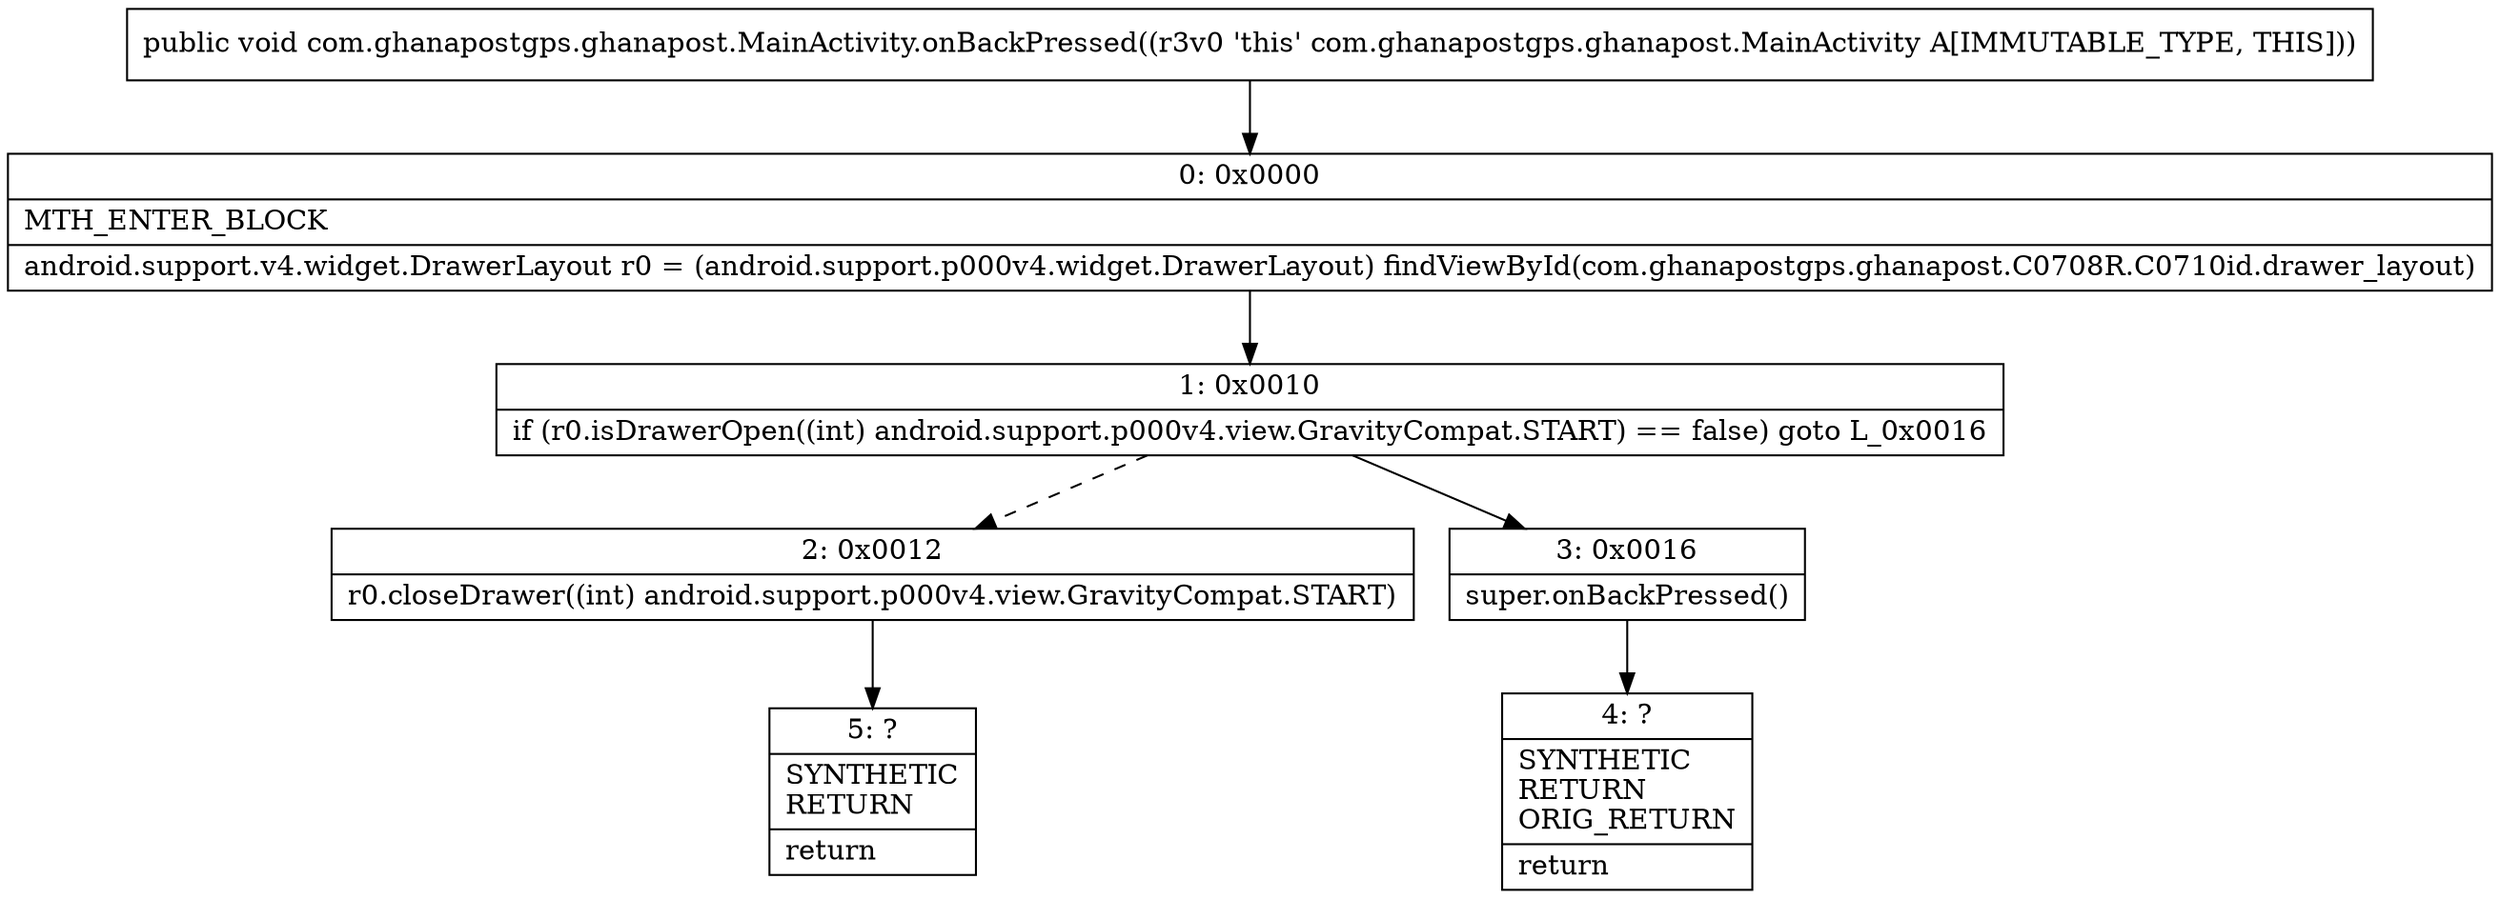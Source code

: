 digraph "CFG forcom.ghanapostgps.ghanapost.MainActivity.onBackPressed()V" {
Node_0 [shape=record,label="{0\:\ 0x0000|MTH_ENTER_BLOCK\l|android.support.v4.widget.DrawerLayout r0 = (android.support.p000v4.widget.DrawerLayout) findViewById(com.ghanapostgps.ghanapost.C0708R.C0710id.drawer_layout)\l}"];
Node_1 [shape=record,label="{1\:\ 0x0010|if (r0.isDrawerOpen((int) android.support.p000v4.view.GravityCompat.START) == false) goto L_0x0016\l}"];
Node_2 [shape=record,label="{2\:\ 0x0012|r0.closeDrawer((int) android.support.p000v4.view.GravityCompat.START)\l}"];
Node_3 [shape=record,label="{3\:\ 0x0016|super.onBackPressed()\l}"];
Node_4 [shape=record,label="{4\:\ ?|SYNTHETIC\lRETURN\lORIG_RETURN\l|return\l}"];
Node_5 [shape=record,label="{5\:\ ?|SYNTHETIC\lRETURN\l|return\l}"];
MethodNode[shape=record,label="{public void com.ghanapostgps.ghanapost.MainActivity.onBackPressed((r3v0 'this' com.ghanapostgps.ghanapost.MainActivity A[IMMUTABLE_TYPE, THIS])) }"];
MethodNode -> Node_0;
Node_0 -> Node_1;
Node_1 -> Node_2[style=dashed];
Node_1 -> Node_3;
Node_2 -> Node_5;
Node_3 -> Node_4;
}

